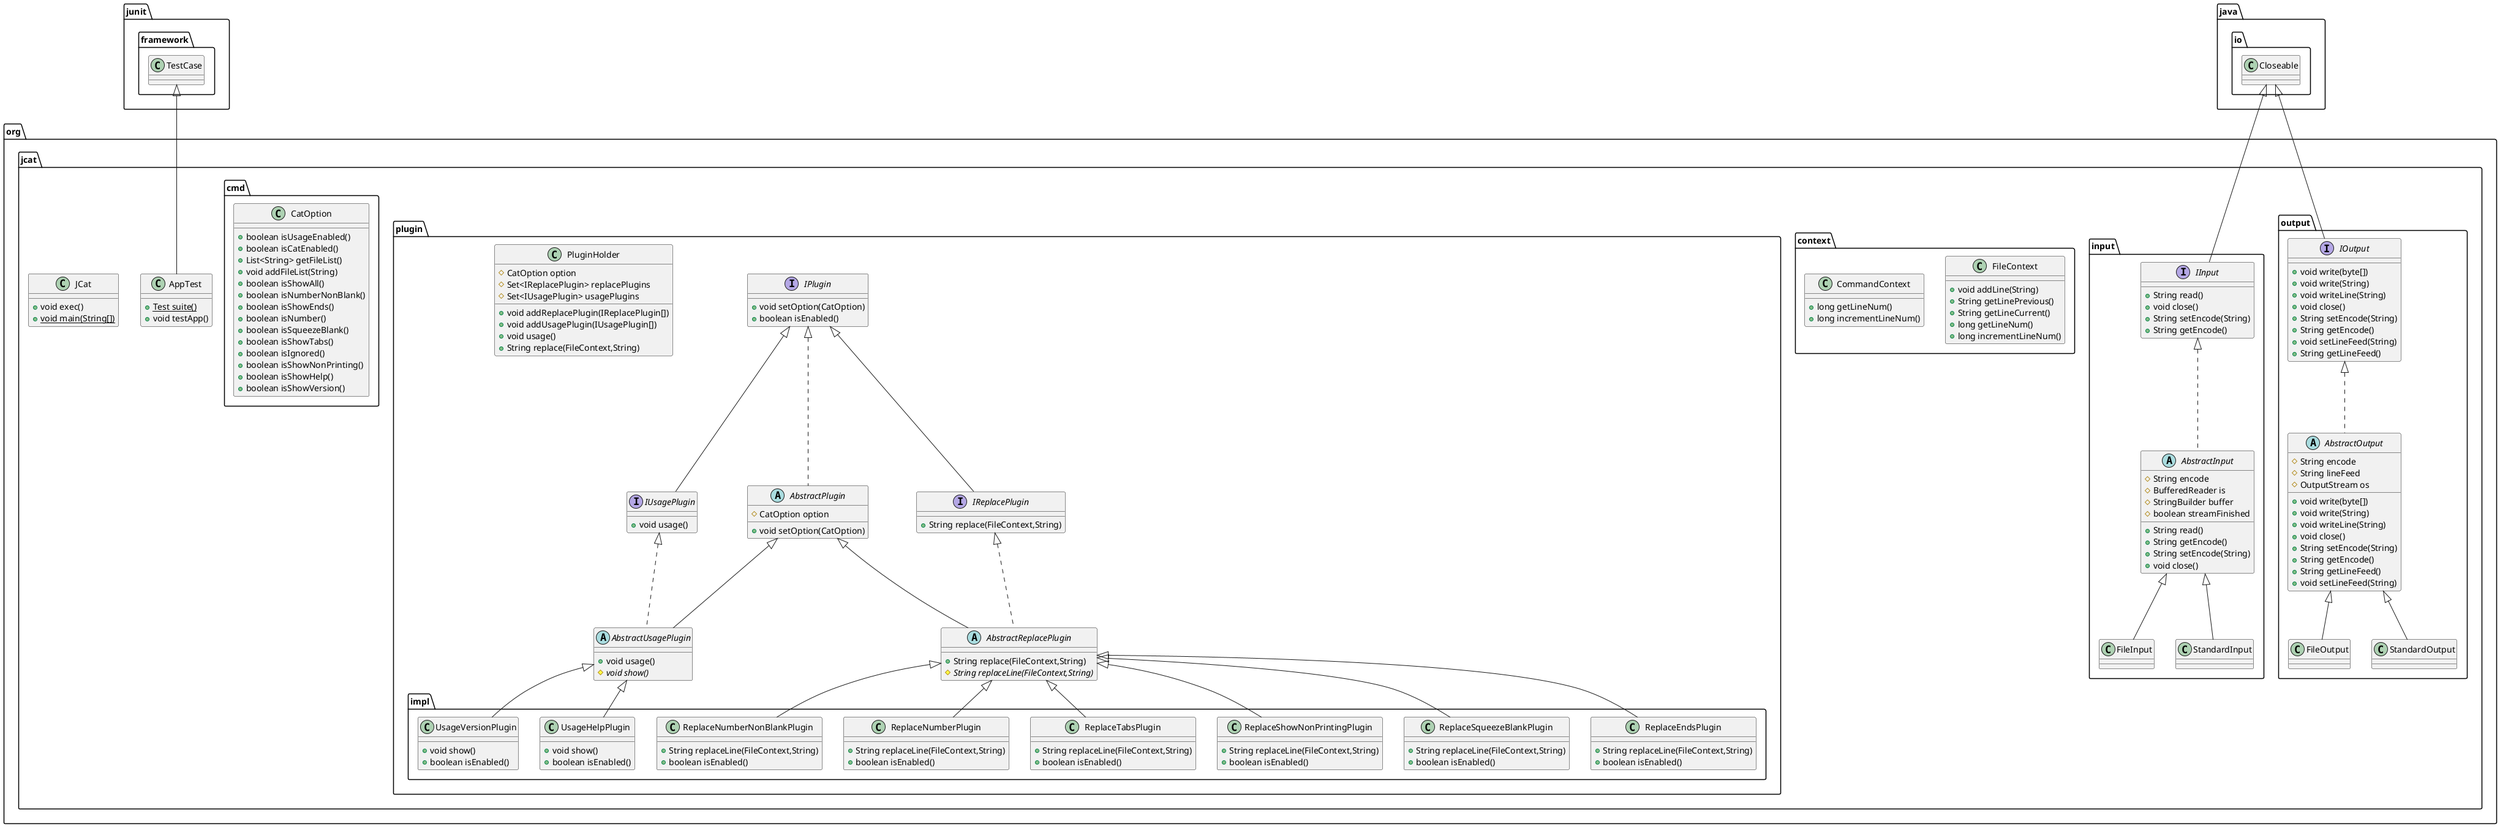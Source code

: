 @startuml
abstract class org.jcat.output.AbstractOutput {
# String encode
# String lineFeed
# OutputStream os
+ void write(byte[])
+ void write(String)
+ void writeLine(String)
+ void close()
+ String setEncode(String)
+ String getEncode()
+ String getLineFeed()
+ void setLineFeed(String)
}


class org.jcat.input.FileInput {
}
class org.jcat.AppTest {
+ {static} Test suite()
+ void testApp()
}

class org.jcat.context.FileContext {
+ void addLine(String)
+ String getLinePrevious()
+ String getLineCurrent()
+ long getLineNum()
+ long incrementLineNum()
}

class org.jcat.plugin.impl.ReplaceShowNonPrintingPlugin {
+ String replaceLine(FileContext,String)
+ boolean isEnabled()
}

class org.jcat.plugin.impl.ReplaceTabsPlugin {
+ String replaceLine(FileContext,String)
+ boolean isEnabled()
}

interface org.jcat.plugin.IPlugin {
+ void setOption(CatOption)
+ boolean isEnabled()
}

interface org.jcat.plugin.IUsagePlugin {
+ void usage()
}

interface org.jcat.input.IInput {
+ String read()
+ void close()
+ String setEncode(String)
+ String getEncode()
}

class org.jcat.plugin.impl.UsageHelpPlugin {
+ void show()
+ boolean isEnabled()
}

class org.jcat.plugin.impl.ReplaceNumberPlugin {
+ String replaceLine(FileContext,String)
+ boolean isEnabled()
}

class org.jcat.plugin.impl.ReplaceNumberNonBlankPlugin {
+ String replaceLine(FileContext,String)
+ boolean isEnabled()
}

class org.jcat.plugin.PluginHolder {
# CatOption option
# Set<IReplacePlugin> replacePlugins
# Set<IUsagePlugin> usagePlugins
+ void addReplacePlugin(IReplacePlugin[])
+ void addUsagePlugin(IUsagePlugin[])
+ void usage()
+ String replace(FileContext,String)
}


class org.jcat.output.FileOutput {
}
class org.jcat.context.CommandContext {
+ long getLineNum()
+ long incrementLineNum()
}

abstract class org.jcat.plugin.AbstractReplacePlugin {
+ String replace(FileContext,String)
# {abstract}String replaceLine(FileContext,String)
}

abstract class org.jcat.input.AbstractInput {
# String encode
# BufferedReader is
# StringBuilder buffer
# boolean streamFinished
+ String read()
+ String getEncode()
+ String setEncode(String)
+ void close()
}


abstract class org.jcat.plugin.AbstractUsagePlugin {
+ void usage()
# {abstract}void show()
}

class org.jcat.JCat {
+ void exec()
+ {static} void main(String[])
}

interface org.jcat.plugin.IReplacePlugin {
+ String replace(FileContext,String)
}

class org.jcat.output.StandardOutput {
}
class org.jcat.plugin.impl.ReplaceEndsPlugin {
+ String replaceLine(FileContext,String)
+ boolean isEnabled()
}

class org.jcat.cmd.CatOption {
+ boolean isUsageEnabled()
+ boolean isCatEnabled()
+ List<String> getFileList()
+ void addFileList(String)
+ boolean isShowAll()
+ boolean isNumberNonBlank()
+ boolean isShowEnds()
+ boolean isNumber()
+ boolean isSqueezeBlank()
+ boolean isShowTabs()
+ boolean isIgnored()
+ boolean isShowNonPrinting()
+ boolean isShowHelp()
+ boolean isShowVersion()
}

interface org.jcat.output.IOutput {
+ void write(byte[])
+ void write(String)
+ void writeLine(String)
+ void close()
+ String setEncode(String)
+ String getEncode()
+ void setLineFeed(String)
+ String getLineFeed()
}

abstract class org.jcat.plugin.AbstractPlugin {
# CatOption option
+ void setOption(CatOption)
}


class org.jcat.plugin.impl.UsageVersionPlugin {
+ void show()
+ boolean isEnabled()
}

class org.jcat.input.StandardInput {
}
class org.jcat.plugin.impl.ReplaceSqueezeBlankPlugin {
+ String replaceLine(FileContext,String)
+ boolean isEnabled()
}



org.jcat.output.IOutput <|.. org.jcat.output.AbstractOutput
org.jcat.input.AbstractInput <|-- org.jcat.input.FileInput
junit.framework.TestCase <|-- org.jcat.AppTest
org.jcat.plugin.AbstractReplacePlugin <|-- org.jcat.plugin.impl.ReplaceShowNonPrintingPlugin
org.jcat.plugin.AbstractReplacePlugin <|-- org.jcat.plugin.impl.ReplaceTabsPlugin
org.jcat.plugin.IPlugin <|-- org.jcat.plugin.IUsagePlugin
java.io.Closeable <|-- org.jcat.input.IInput
org.jcat.plugin.AbstractUsagePlugin <|-- org.jcat.plugin.impl.UsageHelpPlugin
org.jcat.plugin.AbstractReplacePlugin <|-- org.jcat.plugin.impl.ReplaceNumberPlugin
org.jcat.plugin.AbstractReplacePlugin <|-- org.jcat.plugin.impl.ReplaceNumberNonBlankPlugin
org.jcat.output.AbstractOutput <|-- org.jcat.output.FileOutput
org.jcat.plugin.IReplacePlugin <|.. org.jcat.plugin.AbstractReplacePlugin
org.jcat.plugin.AbstractPlugin <|-- org.jcat.plugin.AbstractReplacePlugin
org.jcat.input.IInput <|.. org.jcat.input.AbstractInput
org.jcat.plugin.IUsagePlugin <|.. org.jcat.plugin.AbstractUsagePlugin
org.jcat.plugin.AbstractPlugin <|-- org.jcat.plugin.AbstractUsagePlugin
org.jcat.plugin.IPlugin <|-- org.jcat.plugin.IReplacePlugin
org.jcat.output.AbstractOutput <|-- org.jcat.output.StandardOutput
org.jcat.plugin.AbstractReplacePlugin <|-- org.jcat.plugin.impl.ReplaceEndsPlugin
java.io.Closeable <|-- org.jcat.output.IOutput
org.jcat.plugin.IPlugin <|.. org.jcat.plugin.AbstractPlugin
org.jcat.plugin.AbstractUsagePlugin <|-- org.jcat.plugin.impl.UsageVersionPlugin
org.jcat.input.AbstractInput <|-- org.jcat.input.StandardInput
org.jcat.plugin.AbstractReplacePlugin <|-- org.jcat.plugin.impl.ReplaceSqueezeBlankPlugin
@enduml